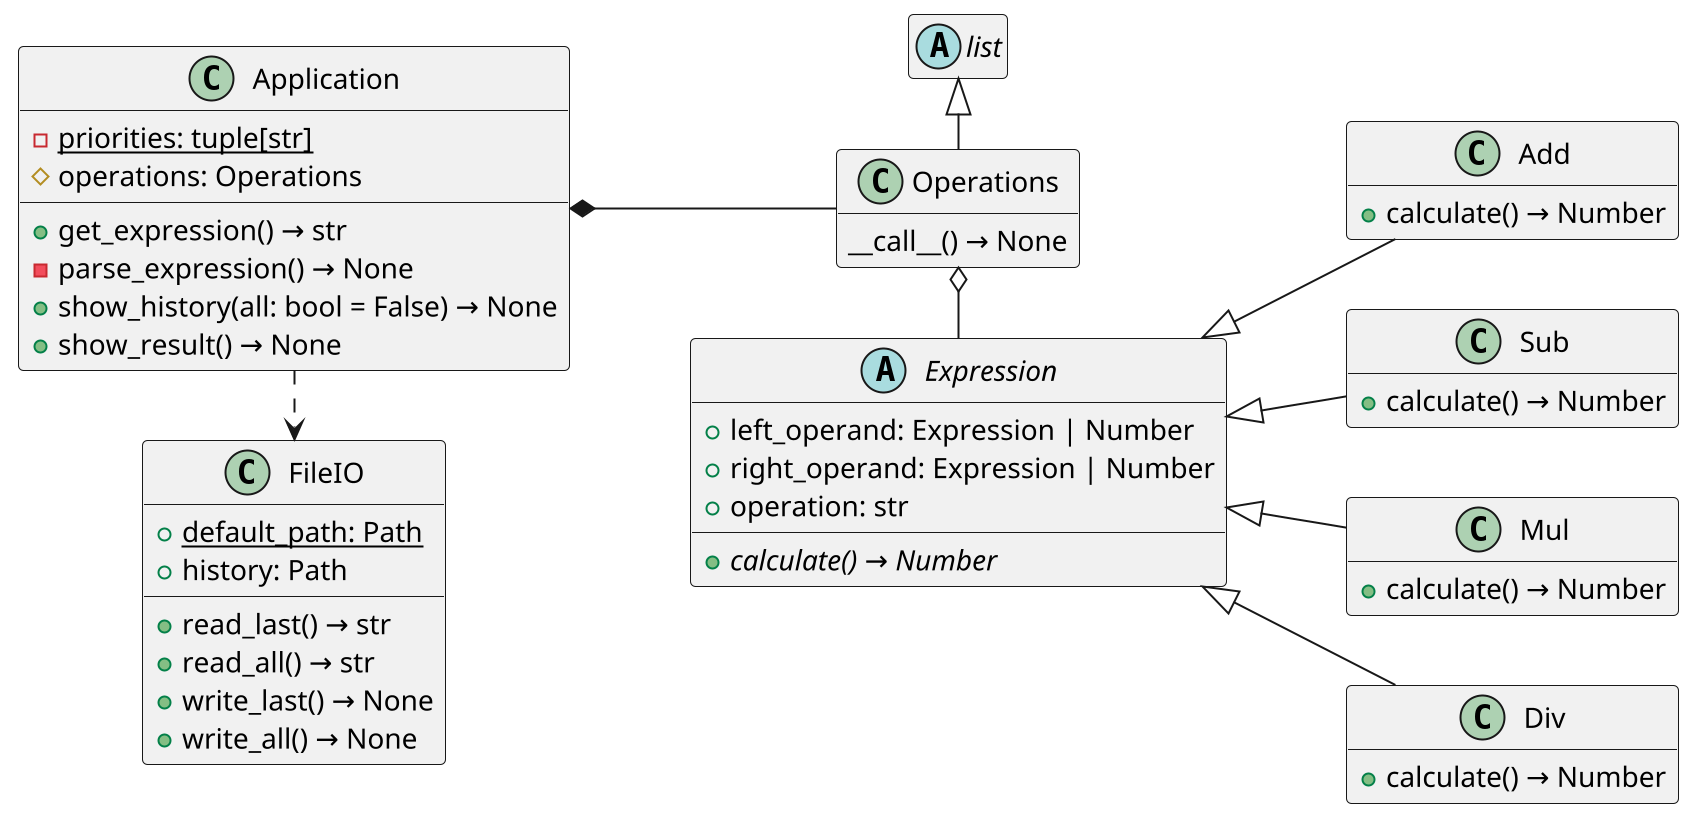 @startuml

scale 2

class FileIO {
    +{static}default_path: Path
    +history: Path
    +read_last() → str
    +read_all() → str
    +write_last() → None
    +write_all() → None
}

abstract list
hide abstract empty members

class Operations {
    __call__() → None
}
hide class empty members

class Application {
    -{static}priorities: tuple[str]
    #operations: Operations
    +get_expression() → str
    -parse_expression() → None
    +show_history(all: bool = False) → None
    +show_result() → None
}

abstract Expression {
    +left_operand: Expression | Number
    +right_operand: Expression | Number
    +operation: str
    +{abstract}calculate() → Number
}
class Add {
    +calculate() → Number
}
class Sub {
    +calculate() → Number
}
class Mul {
    +calculate() → Number
}
class Div {
    +calculate() → Number
}

left to right direction

list <|-right- Operations

Application *-- Operations
Application .right.> FileIO

Operations o-right- Expression

Expression <|-- Add
Expression <|-- Sub
Expression <|-- Mul
Expression <|-- Div

@enduml